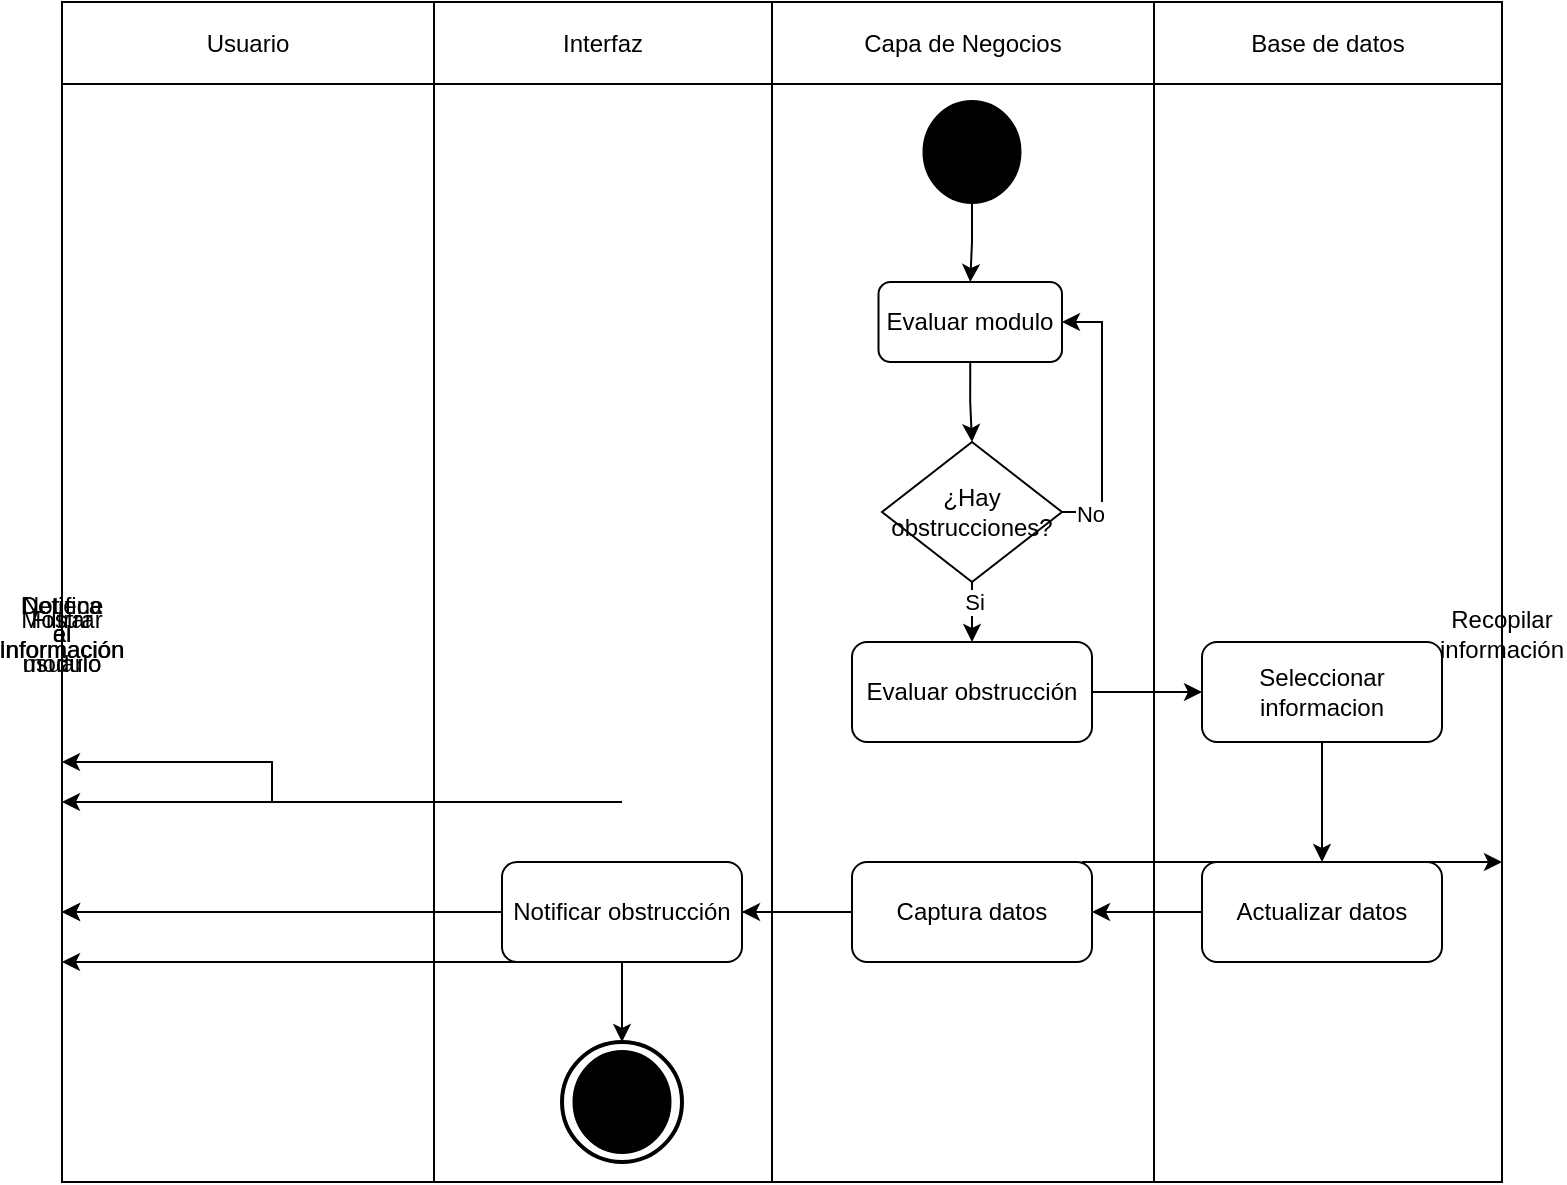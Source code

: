 <mxfile version="24.7.14">
  <diagram name="Página-1" id="bamVa_0NoXlc-tf__FN4">
    <mxGraphModel grid="1" page="1" gridSize="10" guides="1" tooltips="1" connect="1" arrows="1" fold="1" pageScale="1" pageWidth="827" pageHeight="1169" math="0" shadow="0">
      <root>
        <mxCell id="0" />
        <mxCell id="1" parent="0" />
        <mxCell id="87OqCBBtjAjnsFlcotj2-33" value="" style="shape=table;startSize=0;container=1;collapsible=0;childLayout=tableLayout;" vertex="1" parent="1">
          <mxGeometry x="20" y="50" width="720" height="590" as="geometry" />
        </mxCell>
        <mxCell id="87OqCBBtjAjnsFlcotj2-34" value="" style="shape=tableRow;horizontal=0;startSize=0;swimlaneHead=0;swimlaneBody=0;strokeColor=inherit;top=0;left=0;bottom=0;right=0;collapsible=0;dropTarget=0;fillColor=none;points=[[0,0.5],[1,0.5]];portConstraint=eastwest;" vertex="1" parent="87OqCBBtjAjnsFlcotj2-33">
          <mxGeometry width="720" height="41" as="geometry" />
        </mxCell>
        <mxCell id="87OqCBBtjAjnsFlcotj2-35" value="Usuario" style="shape=partialRectangle;html=1;whiteSpace=wrap;connectable=0;strokeColor=inherit;overflow=hidden;fillColor=none;top=0;left=0;bottom=0;right=0;pointerEvents=1;" vertex="1" parent="87OqCBBtjAjnsFlcotj2-34">
          <mxGeometry width="186" height="41" as="geometry">
            <mxRectangle width="186" height="41" as="alternateBounds" />
          </mxGeometry>
        </mxCell>
        <mxCell id="87OqCBBtjAjnsFlcotj2-36" value="Interfaz" style="shape=partialRectangle;html=1;whiteSpace=wrap;connectable=0;strokeColor=inherit;overflow=hidden;fillColor=none;top=0;left=0;bottom=0;right=0;pointerEvents=1;" vertex="1" parent="87OqCBBtjAjnsFlcotj2-34">
          <mxGeometry x="186" width="169" height="41" as="geometry">
            <mxRectangle width="169" height="41" as="alternateBounds" />
          </mxGeometry>
        </mxCell>
        <mxCell id="87OqCBBtjAjnsFlcotj2-37" value="Capa de Negocios" style="shape=partialRectangle;html=1;whiteSpace=wrap;connectable=0;strokeColor=inherit;overflow=hidden;fillColor=none;top=0;left=0;bottom=0;right=0;pointerEvents=1;" vertex="1" parent="87OqCBBtjAjnsFlcotj2-34">
          <mxGeometry x="355" width="191" height="41" as="geometry">
            <mxRectangle width="191" height="41" as="alternateBounds" />
          </mxGeometry>
        </mxCell>
        <mxCell id="87OqCBBtjAjnsFlcotj2-38" value="Base de datos" style="shape=partialRectangle;html=1;whiteSpace=wrap;connectable=0;strokeColor=inherit;overflow=hidden;fillColor=none;top=0;left=0;bottom=0;right=0;pointerEvents=1;" vertex="1" parent="87OqCBBtjAjnsFlcotj2-34">
          <mxGeometry x="546" width="174" height="41" as="geometry">
            <mxRectangle width="174" height="41" as="alternateBounds" />
          </mxGeometry>
        </mxCell>
        <mxCell id="87OqCBBtjAjnsFlcotj2-39" value="" style="shape=tableRow;horizontal=0;startSize=0;swimlaneHead=0;swimlaneBody=0;strokeColor=inherit;top=0;left=0;bottom=0;right=0;collapsible=0;dropTarget=0;fillColor=none;points=[[0,0.5],[1,0.5]];portConstraint=eastwest;" vertex="1" parent="87OqCBBtjAjnsFlcotj2-33">
          <mxGeometry y="41" width="720" height="549" as="geometry" />
        </mxCell>
        <mxCell id="87OqCBBtjAjnsFlcotj2-40" value="" style="shape=partialRectangle;html=1;whiteSpace=wrap;connectable=0;strokeColor=inherit;overflow=hidden;fillColor=none;top=0;left=0;bottom=0;right=0;pointerEvents=1;" vertex="1" parent="87OqCBBtjAjnsFlcotj2-39">
          <mxGeometry width="186" height="549" as="geometry">
            <mxRectangle width="186" height="549" as="alternateBounds" />
          </mxGeometry>
        </mxCell>
        <mxCell id="87OqCBBtjAjnsFlcotj2-41" value="" style="shape=partialRectangle;html=1;whiteSpace=wrap;connectable=0;strokeColor=inherit;overflow=hidden;fillColor=none;top=0;left=0;bottom=0;right=0;pointerEvents=1;" vertex="1" parent="87OqCBBtjAjnsFlcotj2-39">
          <mxGeometry x="186" width="169" height="549" as="geometry">
            <mxRectangle width="169" height="549" as="alternateBounds" />
          </mxGeometry>
        </mxCell>
        <mxCell id="87OqCBBtjAjnsFlcotj2-42" value="" style="shape=partialRectangle;html=1;whiteSpace=wrap;connectable=0;strokeColor=inherit;overflow=hidden;fillColor=none;top=0;left=0;bottom=0;right=0;pointerEvents=1;" vertex="1" parent="87OqCBBtjAjnsFlcotj2-39">
          <mxGeometry x="355" width="191" height="549" as="geometry">
            <mxRectangle width="191" height="549" as="alternateBounds" />
          </mxGeometry>
        </mxCell>
        <mxCell id="87OqCBBtjAjnsFlcotj2-43" value="" style="shape=partialRectangle;html=1;whiteSpace=wrap;connectable=0;strokeColor=inherit;overflow=hidden;fillColor=none;top=0;left=0;bottom=0;right=0;pointerEvents=1;" vertex="1" parent="87OqCBBtjAjnsFlcotj2-39">
          <mxGeometry x="546" width="174" height="549" as="geometry">
            <mxRectangle width="174" height="549" as="alternateBounds" />
          </mxGeometry>
        </mxCell>
        <mxCell id="87OqCBBtjAjnsFlcotj2-67" value="Recopilar información" style="rounded=1;whiteSpace=wrap;html=1;" vertex="1" parent="87OqCBBtjAjnsFlcotj2-39">
          <mxGeometry x="720" height="549" as="geometry">
            <mxRectangle width="NaN" height="549" as="alternateBounds" />
          </mxGeometry>
        </mxCell>
        <mxCell id="87OqCBBtjAjnsFlcotj2-71" value="Mostrar información" style="rounded=1;whiteSpace=wrap;html=1;" vertex="1" parent="87OqCBBtjAjnsFlcotj2-39">
          <mxGeometry height="549" as="geometry">
            <mxRectangle width="NaN" height="549" as="alternateBounds" />
          </mxGeometry>
        </mxCell>
        <mxCell id="87OqCBBtjAjnsFlcotj2-75" value="Filtrar Información" style="rounded=1;whiteSpace=wrap;html=1;" vertex="1" parent="87OqCBBtjAjnsFlcotj2-39">
          <mxGeometry height="549" as="geometry">
            <mxRectangle width="NaN" height="549" as="alternateBounds" />
          </mxGeometry>
        </mxCell>
        <mxCell id="87OqCBBtjAjnsFlcotj2-80" value="" style="rhombus;whiteSpace=wrap;html=1;rounded=1;" vertex="1" parent="87OqCBBtjAjnsFlcotj2-39">
          <mxGeometry height="549" as="geometry">
            <mxRectangle width="NaN" height="549" as="alternateBounds" />
          </mxGeometry>
        </mxCell>
        <mxCell id="MqVedQMIPtXj0oAbWhY8-12" value="Detiene el modulo" style="rounded=1;whiteSpace=wrap;html=1;" vertex="1" parent="87OqCBBtjAjnsFlcotj2-39">
          <mxGeometry height="549" as="geometry">
            <mxRectangle width="NaN" height="549" as="alternateBounds" />
          </mxGeometry>
        </mxCell>
        <mxCell id="MqVedQMIPtXj0oAbWhY8-16" value="Notifica al usuario" style="rounded=1;whiteSpace=wrap;html=1;" vertex="1" parent="87OqCBBtjAjnsFlcotj2-39">
          <mxGeometry height="549" as="geometry">
            <mxRectangle width="NaN" height="549" as="alternateBounds" />
          </mxGeometry>
        </mxCell>
        <mxCell id="MqVedQMIPtXj0oAbWhY8-2" style="edgeStyle=orthogonalEdgeStyle;rounded=0;orthogonalLoop=1;jettySize=auto;html=1;exitX=0.5;exitY=1;exitDx=0;exitDy=0;entryX=0.5;entryY=0;entryDx=0;entryDy=0;" edge="1" parent="1" source="87OqCBBtjAjnsFlcotj2-47" target="87OqCBBtjAjnsFlcotj2-53">
          <mxGeometry relative="1" as="geometry" />
        </mxCell>
        <mxCell id="87OqCBBtjAjnsFlcotj2-47" value="Evaluar modulo" style="rounded=1;whiteSpace=wrap;html=1;" vertex="1" parent="1">
          <mxGeometry x="428.25" y="190" width="91.75" height="40" as="geometry" />
        </mxCell>
        <mxCell id="MqVedQMIPtXj0oAbWhY8-25" value="" style="edgeStyle=orthogonalEdgeStyle;rounded=0;orthogonalLoop=1;jettySize=auto;html=1;" edge="1" parent="1" source="87OqCBBtjAjnsFlcotj2-49" target="MqVedQMIPtXj0oAbWhY8-24">
          <mxGeometry relative="1" as="geometry" />
        </mxCell>
        <mxCell id="87OqCBBtjAjnsFlcotj2-49" value="Evaluar obstrucción" style="rounded=1;whiteSpace=wrap;html=1;" vertex="1" parent="1">
          <mxGeometry x="415" y="370" width="120" height="50" as="geometry" />
        </mxCell>
        <mxCell id="MqVedQMIPtXj0oAbWhY8-3" style="edgeStyle=orthogonalEdgeStyle;rounded=0;orthogonalLoop=1;jettySize=auto;html=1;exitX=1;exitY=0.5;exitDx=0;exitDy=0;entryX=1;entryY=0.5;entryDx=0;entryDy=0;" edge="1" parent="1" source="87OqCBBtjAjnsFlcotj2-53" target="87OqCBBtjAjnsFlcotj2-47">
          <mxGeometry relative="1" as="geometry" />
        </mxCell>
        <mxCell id="MqVedQMIPtXj0oAbWhY8-23" value="No" style="edgeLabel;html=1;align=center;verticalAlign=middle;resizable=0;points=[];" vertex="1" connectable="0" parent="MqVedQMIPtXj0oAbWhY8-3">
          <mxGeometry x="-0.802" y="-1" relative="1" as="geometry">
            <mxPoint as="offset" />
          </mxGeometry>
        </mxCell>
        <mxCell id="MqVedQMIPtXj0oAbWhY8-5" style="edgeStyle=orthogonalEdgeStyle;rounded=0;orthogonalLoop=1;jettySize=auto;html=1;exitX=0.5;exitY=1;exitDx=0;exitDy=0;" edge="1" parent="1" source="87OqCBBtjAjnsFlcotj2-53" target="87OqCBBtjAjnsFlcotj2-49">
          <mxGeometry relative="1" as="geometry" />
        </mxCell>
        <mxCell id="MqVedQMIPtXj0oAbWhY8-6" value="Si" style="edgeLabel;html=1;align=center;verticalAlign=middle;resizable=0;points=[];" vertex="1" connectable="0" parent="MqVedQMIPtXj0oAbWhY8-5">
          <mxGeometry x="-0.635" y="1" relative="1" as="geometry">
            <mxPoint y="1" as="offset" />
          </mxGeometry>
        </mxCell>
        <mxCell id="87OqCBBtjAjnsFlcotj2-53" value="¿Hay obstrucciones?" style="rhombus;whiteSpace=wrap;html=1;" vertex="1" parent="1">
          <mxGeometry x="430" y="270" width="90" height="70" as="geometry" />
        </mxCell>
        <mxCell id="87OqCBBtjAjnsFlcotj2-68" value="" style="edgeStyle=orthogonalEdgeStyle;rounded=0;orthogonalLoop=1;jettySize=auto;html=1;" edge="1" parent="1" target="87OqCBBtjAjnsFlcotj2-67">
          <mxGeometry relative="1" as="geometry">
            <mxPoint x="530" y="480" as="sourcePoint" />
          </mxGeometry>
        </mxCell>
        <mxCell id="87OqCBBtjAjnsFlcotj2-72" value="" style="edgeStyle=orthogonalEdgeStyle;rounded=0;orthogonalLoop=1;jettySize=auto;html=1;" edge="1" parent="1" target="87OqCBBtjAjnsFlcotj2-71">
          <mxGeometry relative="1" as="geometry">
            <mxPoint x="300" y="450" as="sourcePoint" />
          </mxGeometry>
        </mxCell>
        <mxCell id="87OqCBBtjAjnsFlcotj2-76" value="" style="edgeStyle=orthogonalEdgeStyle;rounded=0;orthogonalLoop=1;jettySize=auto;html=1;" edge="1" parent="1" target="87OqCBBtjAjnsFlcotj2-75">
          <mxGeometry relative="1" as="geometry">
            <mxPoint x="125" y="450" as="sourcePoint" />
            <Array as="points">
              <mxPoint x="125" y="430" />
            </Array>
          </mxGeometry>
        </mxCell>
        <mxCell id="87OqCBBtjAjnsFlcotj2-81" value="" style="edgeStyle=orthogonalEdgeStyle;rounded=0;orthogonalLoop=1;jettySize=auto;html=1;" edge="1" parent="1" target="87OqCBBtjAjnsFlcotj2-80">
          <mxGeometry relative="1" as="geometry">
            <mxPoint x="300" y="530" as="sourcePoint" />
          </mxGeometry>
        </mxCell>
        <mxCell id="MqVedQMIPtXj0oAbWhY8-1" style="edgeStyle=orthogonalEdgeStyle;rounded=0;orthogonalLoop=1;jettySize=auto;html=1;exitX=0.5;exitY=1;exitDx=0;exitDy=0;exitPerimeter=0;entryX=0.5;entryY=0;entryDx=0;entryDy=0;" edge="1" parent="1" source="87OqCBBtjAjnsFlcotj2-95" target="87OqCBBtjAjnsFlcotj2-47">
          <mxGeometry relative="1" as="geometry" />
        </mxCell>
        <mxCell id="87OqCBBtjAjnsFlcotj2-95" value="" style="strokeWidth=2;html=1;shape=mxgraph.flowchart.start_2;whiteSpace=wrap;fillColor=#000000;" vertex="1" parent="1">
          <mxGeometry x="451.25" y="100" width="47.5" height="50" as="geometry" />
        </mxCell>
        <mxCell id="87OqCBBtjAjnsFlcotj2-106" value="" style="strokeWidth=2;html=1;shape=mxgraph.flowchart.start_2;whiteSpace=wrap;" vertex="1" parent="1">
          <mxGeometry x="270" y="570" width="60" height="60" as="geometry" />
        </mxCell>
        <mxCell id="87OqCBBtjAjnsFlcotj2-108" value="" style="strokeWidth=2;html=1;shape=mxgraph.flowchart.start_2;whiteSpace=wrap;fillColor=#000000;" vertex="1" parent="1">
          <mxGeometry x="276.25" y="575" width="47.5" height="50" as="geometry" />
        </mxCell>
        <mxCell id="MqVedQMIPtXj0oAbWhY8-13" value="" style="edgeStyle=orthogonalEdgeStyle;rounded=0;orthogonalLoop=1;jettySize=auto;html=1;" edge="1" parent="1" source="MqVedQMIPtXj0oAbWhY8-8" target="MqVedQMIPtXj0oAbWhY8-12">
          <mxGeometry relative="1" as="geometry" />
        </mxCell>
        <mxCell id="MqVedQMIPtXj0oAbWhY8-15" value="" style="edgeStyle=orthogonalEdgeStyle;rounded=0;orthogonalLoop=1;jettySize=auto;html=1;" edge="1" parent="1" source="MqVedQMIPtXj0oAbWhY8-8" target="MqVedQMIPtXj0oAbWhY8-14">
          <mxGeometry relative="1" as="geometry" />
        </mxCell>
        <mxCell id="MqVedQMIPtXj0oAbWhY8-8" value="Captura datos" style="rounded=1;whiteSpace=wrap;html=1;" vertex="1" parent="1">
          <mxGeometry x="415" y="480" width="120" height="50" as="geometry" />
        </mxCell>
        <mxCell id="MqVedQMIPtXj0oAbWhY8-17" value="" style="edgeStyle=orthogonalEdgeStyle;rounded=0;orthogonalLoop=1;jettySize=auto;html=1;" edge="1" parent="1" source="MqVedQMIPtXj0oAbWhY8-14" target="MqVedQMIPtXj0oAbWhY8-16">
          <mxGeometry relative="1" as="geometry" />
        </mxCell>
        <mxCell id="MqVedQMIPtXj0oAbWhY8-14" value="Notificar obstrucción" style="rounded=1;whiteSpace=wrap;html=1;" vertex="1" parent="1">
          <mxGeometry x="240" y="480" width="120" height="50" as="geometry" />
        </mxCell>
        <mxCell id="MqVedQMIPtXj0oAbWhY8-27" style="edgeStyle=orthogonalEdgeStyle;rounded=0;orthogonalLoop=1;jettySize=auto;html=1;exitX=0.5;exitY=1;exitDx=0;exitDy=0;" edge="1" parent="1" source="MqVedQMIPtXj0oAbWhY8-24" target="iTi-a6Xc13lO1Jy__jwA-1">
          <mxGeometry relative="1" as="geometry">
            <mxPoint x="650" y="457.5" as="targetPoint" />
          </mxGeometry>
        </mxCell>
        <mxCell id="MqVedQMIPtXj0oAbWhY8-24" value="Seleccionar informacion" style="rounded=1;whiteSpace=wrap;html=1;" vertex="1" parent="1">
          <mxGeometry x="590" y="370" width="120" height="50" as="geometry" />
        </mxCell>
        <mxCell id="MqVedQMIPtXj0oAbWhY8-32" style="edgeStyle=orthogonalEdgeStyle;rounded=0;orthogonalLoop=1;jettySize=auto;html=1;exitX=0.5;exitY=1;exitDx=0;exitDy=0;entryX=0.5;entryY=0;entryDx=0;entryDy=0;entryPerimeter=0;" edge="1" parent="1" source="MqVedQMIPtXj0oAbWhY8-14" target="87OqCBBtjAjnsFlcotj2-106">
          <mxGeometry relative="1" as="geometry" />
        </mxCell>
        <mxCell id="iTi-a6Xc13lO1Jy__jwA-2" style="edgeStyle=orthogonalEdgeStyle;rounded=0;orthogonalLoop=1;jettySize=auto;html=1;exitX=0;exitY=0.5;exitDx=0;exitDy=0;entryX=1;entryY=0.5;entryDx=0;entryDy=0;" edge="1" parent="1" source="iTi-a6Xc13lO1Jy__jwA-1" target="MqVedQMIPtXj0oAbWhY8-8">
          <mxGeometry relative="1" as="geometry" />
        </mxCell>
        <mxCell id="iTi-a6Xc13lO1Jy__jwA-1" value="Actualizar datos" style="rounded=1;whiteSpace=wrap;html=1;" vertex="1" parent="1">
          <mxGeometry x="590" y="480" width="120" height="50" as="geometry" />
        </mxCell>
      </root>
    </mxGraphModel>
  </diagram>
</mxfile>

